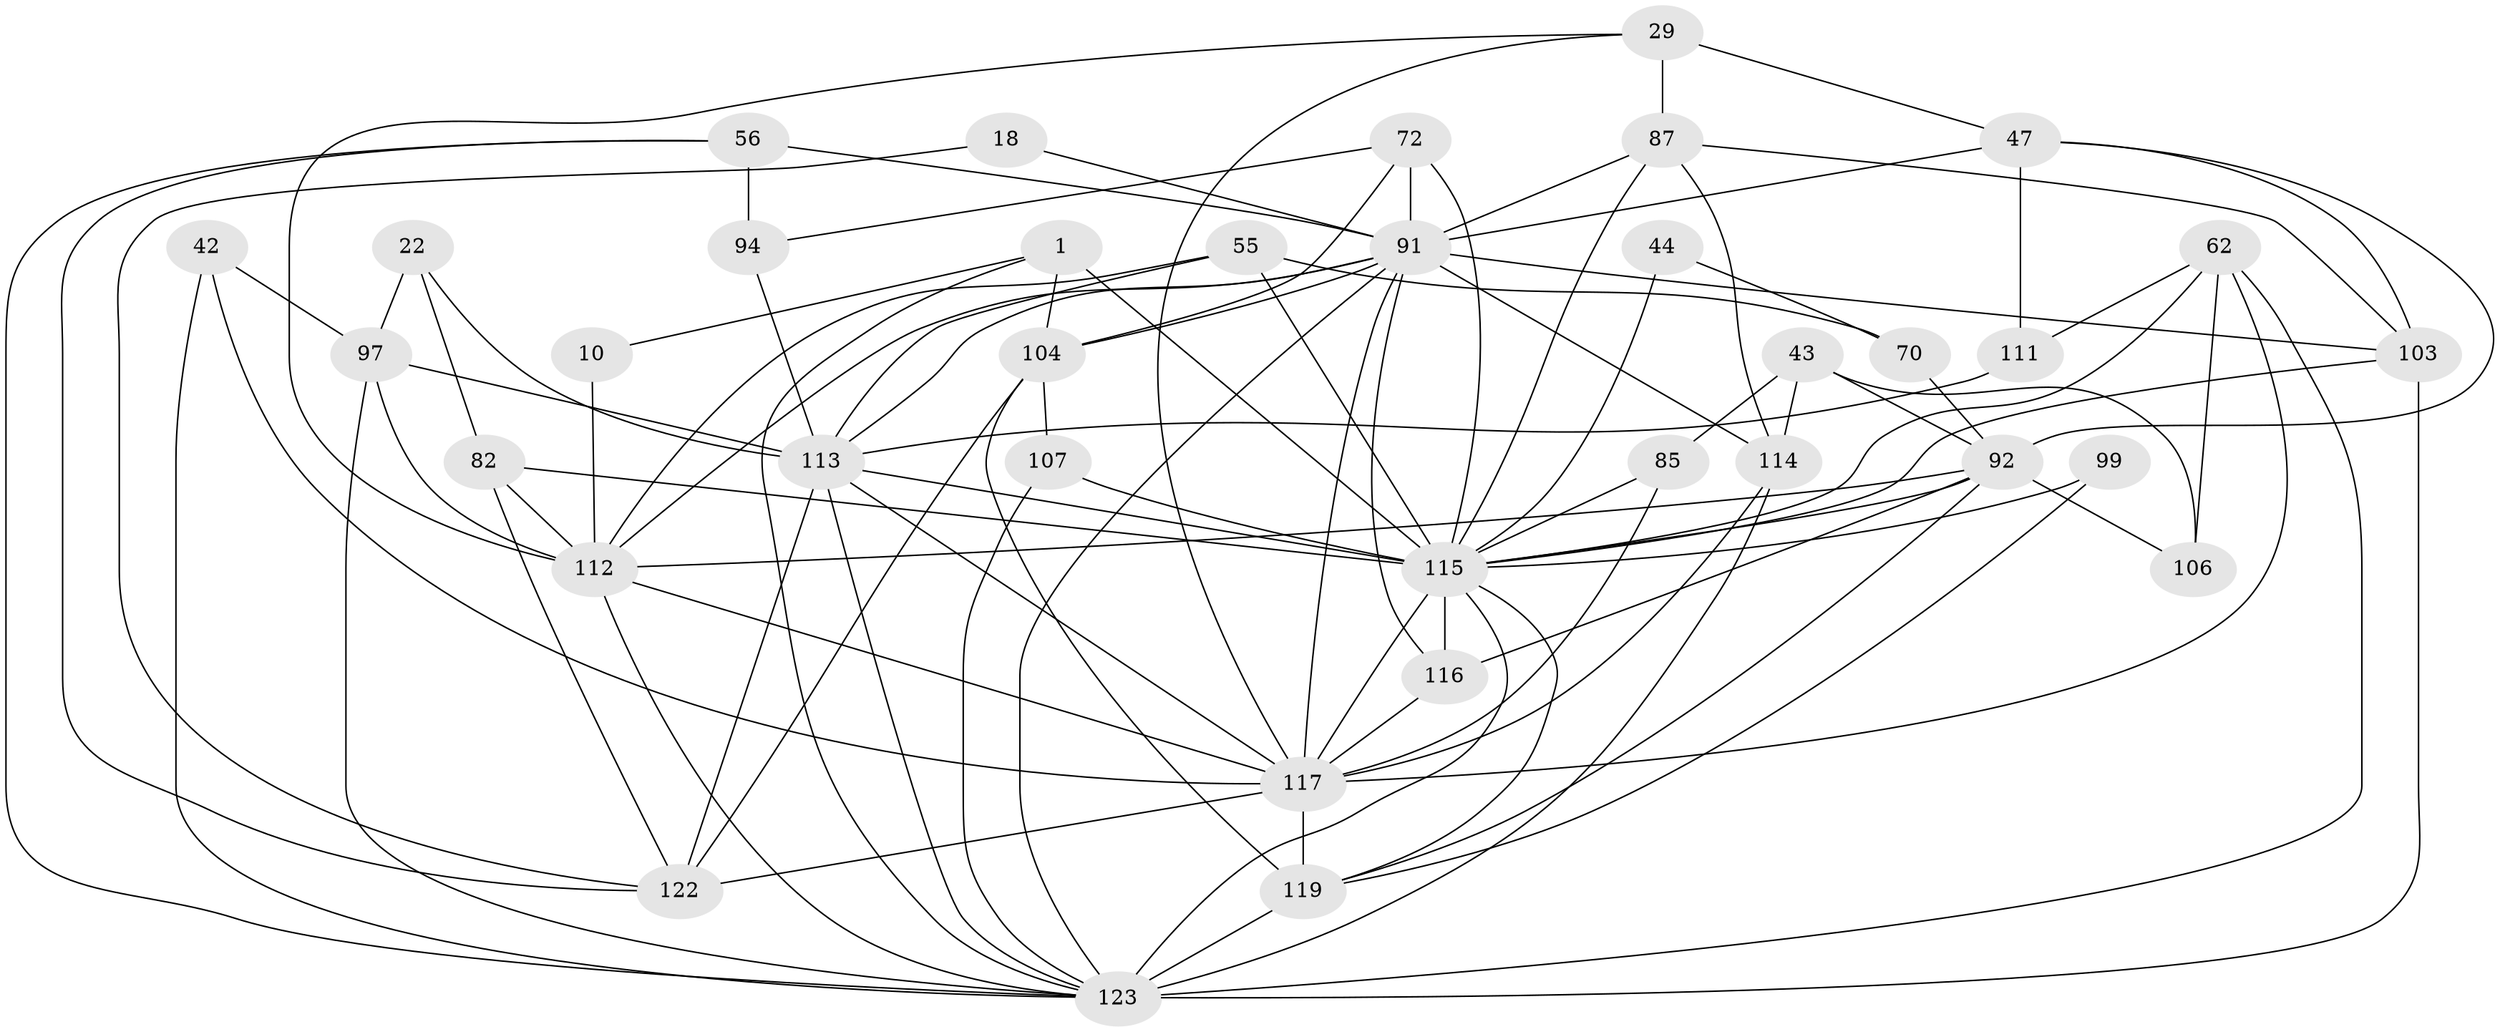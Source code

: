 // original degree distribution, {6: 0.12195121951219512, 4: 0.3008130081300813, 5: 0.13821138211382114, 2: 0.15447154471544716, 9: 0.008130081300813009, 3: 0.23577235772357724, 7: 0.04065040650406504}
// Generated by graph-tools (version 1.1) at 2025/53/03/04/25 21:53:53]
// undirected, 36 vertices, 97 edges
graph export_dot {
graph [start="1"]
  node [color=gray90,style=filled];
  1;
  10;
  18;
  22 [super="+9"];
  29 [super="+2"];
  42;
  43 [super="+24"];
  44;
  47 [super="+3"];
  55;
  56 [super="+21+51"];
  62 [super="+39"];
  70 [super="+13+16"];
  72 [super="+66"];
  82 [super="+23"];
  85;
  87 [super="+34"];
  91 [super="+50+84+90"];
  92 [super="+73+71+11"];
  94;
  97 [super="+95"];
  99;
  103 [super="+76"];
  104 [super="+52"];
  106;
  107 [super="+89"];
  111 [super="+15"];
  112 [super="+37+8+5+74+86"];
  113 [super="+60"];
  114 [super="+105+109"];
  115 [super="+83+100+75"];
  116 [super="+41"];
  117 [super="+33+61+68+102+108+80"];
  119 [super="+57+65"];
  122 [super="+6+93"];
  123 [super="+101+88+118+121"];
  1 -- 10;
  1 -- 104;
  1 -- 123;
  1 -- 115 [weight=3];
  10 -- 112;
  18 -- 122;
  18 -- 91;
  22 -- 97 [weight=2];
  22 -- 82;
  22 -- 113;
  29 -- 47 [weight=2];
  29 -- 117;
  29 -- 112;
  29 -- 87 [weight=2];
  42 -- 97 [weight=2];
  42 -- 123;
  42 -- 117;
  43 -- 106 [weight=2];
  43 -- 114 [weight=2];
  43 -- 85;
  43 -- 92;
  44 -- 70;
  44 -- 115;
  47 -- 111;
  47 -- 91 [weight=2];
  47 -- 92 [weight=3];
  47 -- 103;
  55 -- 70 [weight=2];
  55 -- 113 [weight=2];
  55 -- 115;
  55 -- 112;
  56 -- 122;
  56 -- 91 [weight=2];
  56 -- 94;
  56 -- 123;
  62 -- 115;
  62 -- 106 [weight=2];
  62 -- 111;
  62 -- 123;
  62 -- 117;
  70 -- 92 [weight=2];
  72 -- 104 [weight=2];
  72 -- 94;
  72 -- 91;
  72 -- 115 [weight=3];
  82 -- 122;
  82 -- 115 [weight=2];
  82 -- 112;
  85 -- 117;
  85 -- 115;
  87 -- 103;
  87 -- 114;
  87 -- 115;
  87 -- 91;
  91 -- 114 [weight=2];
  91 -- 104;
  91 -- 116 [weight=3];
  91 -- 117 [weight=3];
  91 -- 103 [weight=4];
  91 -- 113 [weight=3];
  91 -- 112 [weight=3];
  91 -- 123;
  92 -- 106;
  92 -- 115 [weight=2];
  92 -- 116;
  92 -- 119;
  92 -- 112;
  94 -- 113;
  97 -- 113 [weight=2];
  97 -- 112;
  97 -- 123;
  99 -- 119;
  99 -- 115;
  103 -- 123 [weight=2];
  103 -- 115 [weight=2];
  104 -- 107;
  104 -- 122;
  104 -- 119;
  107 -- 123;
  107 -- 115 [weight=3];
  111 -- 113 [weight=2];
  112 -- 117 [weight=2];
  112 -- 123;
  113 -- 123 [weight=3];
  113 -- 115 [weight=7];
  113 -- 117;
  113 -- 122 [weight=3];
  114 -- 117 [weight=2];
  114 -- 123;
  115 -- 116;
  115 -- 117 [weight=2];
  115 -- 119;
  115 -- 123;
  116 -- 117;
  117 -- 119 [weight=3];
  117 -- 122 [weight=3];
  119 -- 123 [weight=5];
}
